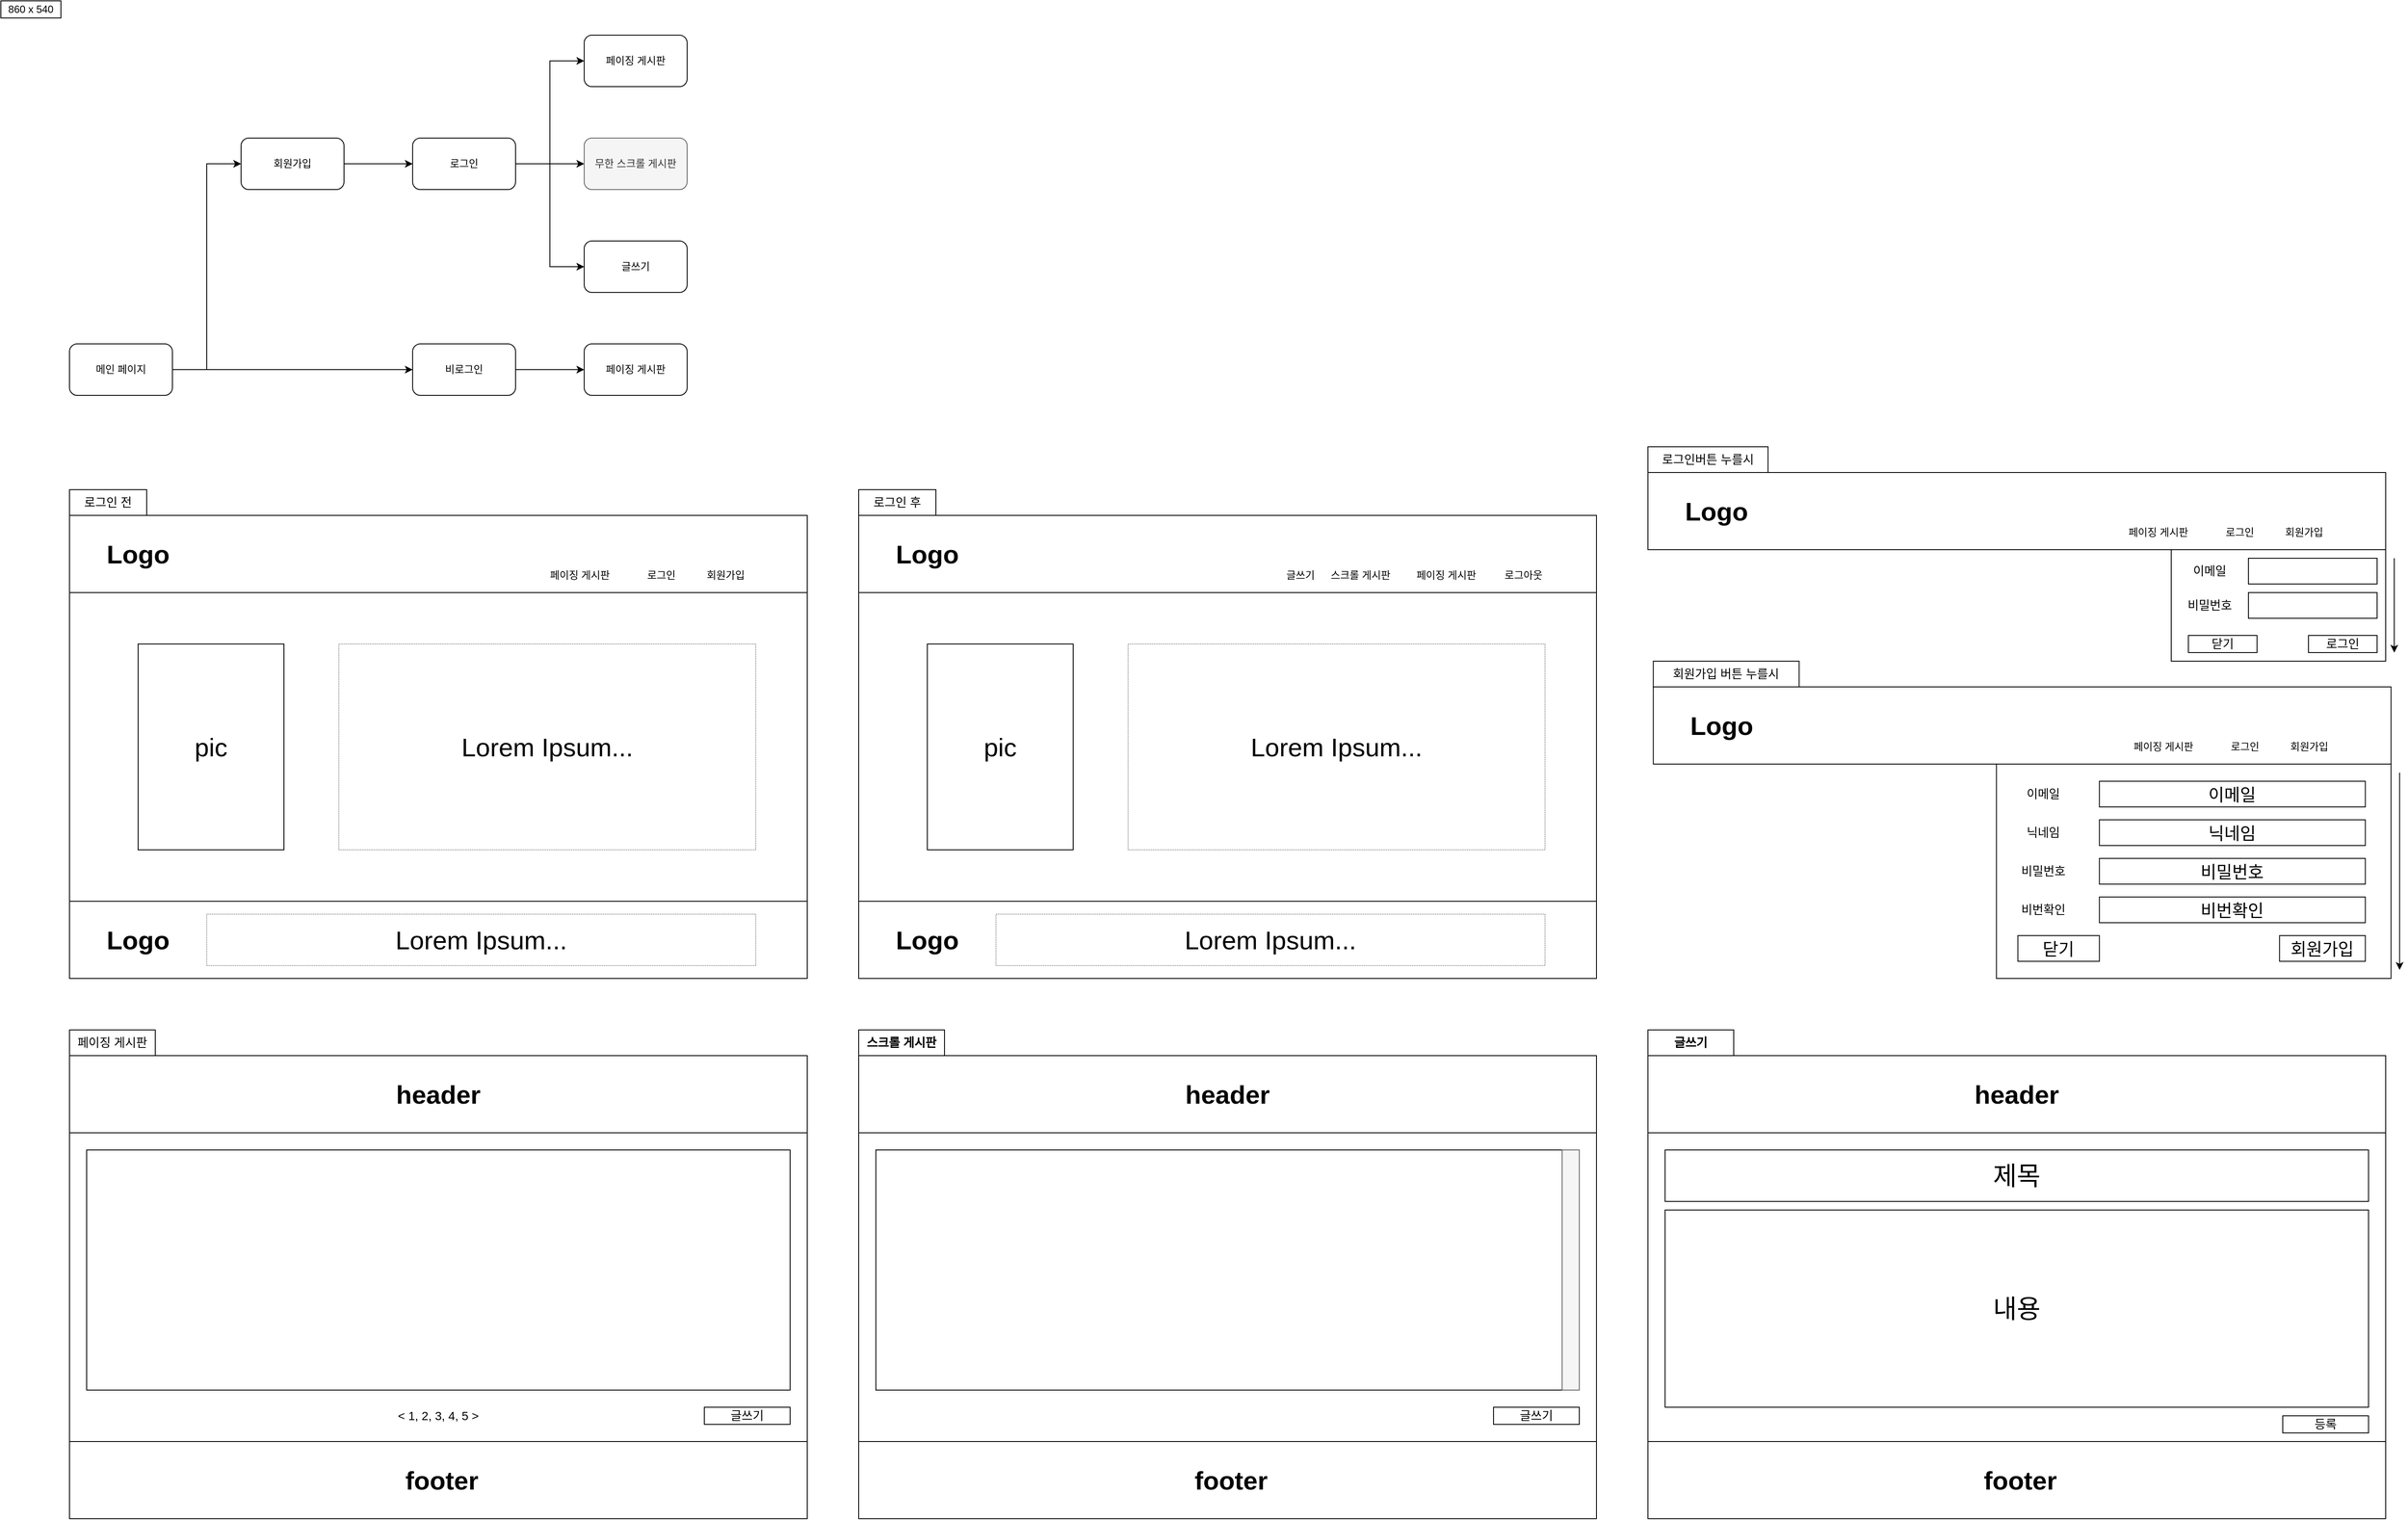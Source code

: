 <mxfile version="14.4.2" type="github">
  <diagram id="Vjg2m3wscV5dM73zTovs" name="Page-1">
    <mxGraphModel dx="1711" dy="890" grid="1" gridSize="10" guides="1" tooltips="1" connect="1" arrows="1" fold="1" page="1" pageScale="1" pageWidth="827" pageHeight="1169" math="0" shadow="0">
      <root>
        <mxCell id="0" />
        <mxCell id="1" parent="0" />
        <mxCell id="M9mfOsk55cMnhq7tO-Bw-17" value="" style="rounded=0;whiteSpace=wrap;html=1;" vertex="1" parent="1">
          <mxGeometry x="80" y="600" width="860" height="540" as="geometry" />
        </mxCell>
        <mxCell id="M9mfOsk55cMnhq7tO-Bw-20" value="" style="rounded=0;whiteSpace=wrap;html=1;" vertex="1" parent="1">
          <mxGeometry x="80" y="600" width="860" height="90" as="geometry" />
        </mxCell>
        <mxCell id="M9mfOsk55cMnhq7tO-Bw-5" style="edgeStyle=orthogonalEdgeStyle;rounded=0;orthogonalLoop=1;jettySize=auto;html=1;exitX=1;exitY=0.5;exitDx=0;exitDy=0;entryX=0;entryY=0.5;entryDx=0;entryDy=0;" edge="1" parent="1" source="M9mfOsk55cMnhq7tO-Bw-1" target="M9mfOsk55cMnhq7tO-Bw-2">
          <mxGeometry relative="1" as="geometry" />
        </mxCell>
        <mxCell id="M9mfOsk55cMnhq7tO-Bw-6" style="edgeStyle=orthogonalEdgeStyle;rounded=0;orthogonalLoop=1;jettySize=auto;html=1;exitX=1;exitY=0.5;exitDx=0;exitDy=0;entryX=0;entryY=0.5;entryDx=0;entryDy=0;" edge="1" parent="1" source="M9mfOsk55cMnhq7tO-Bw-1" target="M9mfOsk55cMnhq7tO-Bw-3">
          <mxGeometry relative="1" as="geometry" />
        </mxCell>
        <mxCell id="M9mfOsk55cMnhq7tO-Bw-1" value="&lt;div&gt;메인 페이지&lt;/div&gt;" style="rounded=1;whiteSpace=wrap;html=1;" vertex="1" parent="1">
          <mxGeometry x="80" y="400" width="120" height="60" as="geometry" />
        </mxCell>
        <mxCell id="M9mfOsk55cMnhq7tO-Bw-7" style="edgeStyle=orthogonalEdgeStyle;rounded=0;orthogonalLoop=1;jettySize=auto;html=1;exitX=1;exitY=0.5;exitDx=0;exitDy=0;entryX=0;entryY=0.5;entryDx=0;entryDy=0;" edge="1" parent="1" source="M9mfOsk55cMnhq7tO-Bw-2" target="M9mfOsk55cMnhq7tO-Bw-4">
          <mxGeometry relative="1" as="geometry" />
        </mxCell>
        <mxCell id="M9mfOsk55cMnhq7tO-Bw-2" value="회원가입" style="rounded=1;whiteSpace=wrap;html=1;" vertex="1" parent="1">
          <mxGeometry x="280" y="160" width="120" height="60" as="geometry" />
        </mxCell>
        <mxCell id="M9mfOsk55cMnhq7tO-Bw-13" value="" style="edgeStyle=orthogonalEdgeStyle;rounded=0;orthogonalLoop=1;jettySize=auto;html=1;" edge="1" parent="1" source="M9mfOsk55cMnhq7tO-Bw-3" target="M9mfOsk55cMnhq7tO-Bw-12">
          <mxGeometry relative="1" as="geometry" />
        </mxCell>
        <mxCell id="M9mfOsk55cMnhq7tO-Bw-3" value="비로그인" style="rounded=1;whiteSpace=wrap;html=1;" vertex="1" parent="1">
          <mxGeometry x="480" y="400" width="120" height="60" as="geometry" />
        </mxCell>
        <mxCell id="M9mfOsk55cMnhq7tO-Bw-14" value="" style="edgeStyle=orthogonalEdgeStyle;rounded=0;orthogonalLoop=1;jettySize=auto;html=1;" edge="1" parent="1" source="M9mfOsk55cMnhq7tO-Bw-4" target="M9mfOsk55cMnhq7tO-Bw-10">
          <mxGeometry relative="1" as="geometry" />
        </mxCell>
        <mxCell id="M9mfOsk55cMnhq7tO-Bw-15" style="edgeStyle=orthogonalEdgeStyle;rounded=0;orthogonalLoop=1;jettySize=auto;html=1;exitX=1;exitY=0.5;exitDx=0;exitDy=0;entryX=0;entryY=0.5;entryDx=0;entryDy=0;" edge="1" parent="1" source="M9mfOsk55cMnhq7tO-Bw-4" target="M9mfOsk55cMnhq7tO-Bw-8">
          <mxGeometry relative="1" as="geometry" />
        </mxCell>
        <mxCell id="M9mfOsk55cMnhq7tO-Bw-16" style="edgeStyle=orthogonalEdgeStyle;rounded=0;orthogonalLoop=1;jettySize=auto;html=1;exitX=1;exitY=0.5;exitDx=0;exitDy=0;entryX=0;entryY=0.5;entryDx=0;entryDy=0;" edge="1" parent="1" source="M9mfOsk55cMnhq7tO-Bw-4" target="M9mfOsk55cMnhq7tO-Bw-11">
          <mxGeometry relative="1" as="geometry" />
        </mxCell>
        <mxCell id="M9mfOsk55cMnhq7tO-Bw-4" value="로그인" style="rounded=1;whiteSpace=wrap;html=1;" vertex="1" parent="1">
          <mxGeometry x="480" y="160" width="120" height="60" as="geometry" />
        </mxCell>
        <mxCell id="M9mfOsk55cMnhq7tO-Bw-8" value="페이징 게시판" style="rounded=1;whiteSpace=wrap;html=1;" vertex="1" parent="1">
          <mxGeometry x="680" y="40" width="120" height="60" as="geometry" />
        </mxCell>
        <mxCell id="M9mfOsk55cMnhq7tO-Bw-10" value="무한 스크롤 게시판" style="rounded=1;whiteSpace=wrap;html=1;fillColor=#f5f5f5;strokeColor=#666666;fontColor=#333333;" vertex="1" parent="1">
          <mxGeometry x="680" y="160" width="120" height="60" as="geometry" />
        </mxCell>
        <mxCell id="M9mfOsk55cMnhq7tO-Bw-11" value="글쓰기" style="rounded=1;whiteSpace=wrap;html=1;" vertex="1" parent="1">
          <mxGeometry x="680" y="280" width="120" height="60" as="geometry" />
        </mxCell>
        <mxCell id="M9mfOsk55cMnhq7tO-Bw-12" value="페이징 게시판" style="rounded=1;whiteSpace=wrap;html=1;" vertex="1" parent="1">
          <mxGeometry x="680" y="400" width="120" height="60" as="geometry" />
        </mxCell>
        <mxCell id="M9mfOsk55cMnhq7tO-Bw-18" value="860 x 540" style="rounded=0;whiteSpace=wrap;html=1;" vertex="1" parent="1">
          <mxGeometry width="70" height="20" as="geometry" />
        </mxCell>
        <mxCell id="M9mfOsk55cMnhq7tO-Bw-19" value="&lt;font style=&quot;font-size: 30px&quot;&gt;Logo&lt;/font&gt;" style="text;html=1;strokeColor=none;fillColor=none;align=center;verticalAlign=middle;whiteSpace=wrap;rounded=0;fontStyle=1" vertex="1" parent="1">
          <mxGeometry x="110" y="620" width="100" height="50" as="geometry" />
        </mxCell>
        <mxCell id="M9mfOsk55cMnhq7tO-Bw-21" value="로그인" style="text;html=1;strokeColor=none;fillColor=none;align=center;verticalAlign=middle;whiteSpace=wrap;rounded=0;" vertex="1" parent="1">
          <mxGeometry x="750" y="660" width="40" height="20" as="geometry" />
        </mxCell>
        <mxCell id="M9mfOsk55cMnhq7tO-Bw-22" value="회원가입" style="text;html=1;strokeColor=none;fillColor=none;align=center;verticalAlign=middle;whiteSpace=wrap;rounded=0;" vertex="1" parent="1">
          <mxGeometry x="810" y="660" width="70" height="20" as="geometry" />
        </mxCell>
        <mxCell id="M9mfOsk55cMnhq7tO-Bw-23" value="페이징 게시판" style="text;html=1;strokeColor=none;fillColor=none;align=center;verticalAlign=middle;whiteSpace=wrap;rounded=0;" vertex="1" parent="1">
          <mxGeometry x="630" y="660" width="90" height="20" as="geometry" />
        </mxCell>
        <mxCell id="M9mfOsk55cMnhq7tO-Bw-24" value="" style="rounded=0;whiteSpace=wrap;html=1;" vertex="1" parent="1">
          <mxGeometry x="80" y="1050" width="860" height="90" as="geometry" />
        </mxCell>
        <mxCell id="M9mfOsk55cMnhq7tO-Bw-25" value="Logo" style="text;html=1;strokeColor=none;fillColor=none;align=center;verticalAlign=middle;whiteSpace=wrap;rounded=0;fontStyle=1;fontSize=30;" vertex="1" parent="1">
          <mxGeometry x="100" y="1070" width="120" height="50" as="geometry" />
        </mxCell>
        <mxCell id="M9mfOsk55cMnhq7tO-Bw-26" value="pic" style="rounded=0;whiteSpace=wrap;html=1;fontSize=30;" vertex="1" parent="1">
          <mxGeometry x="160" y="750" width="170" height="240" as="geometry" />
        </mxCell>
        <mxCell id="M9mfOsk55cMnhq7tO-Bw-27" value="Lorem Ipsum..." style="text;html=1;fillColor=none;align=center;verticalAlign=middle;whiteSpace=wrap;rounded=0;fontSize=30;dashed=1;dashPattern=1 1;strokeColor=#828282;" vertex="1" parent="1">
          <mxGeometry x="394" y="750" width="486" height="240" as="geometry" />
        </mxCell>
        <mxCell id="M9mfOsk55cMnhq7tO-Bw-28" value="로그인 전" style="rounded=0;whiteSpace=wrap;html=1;fontSize=14;gradientColor=#ffffff;" vertex="1" parent="1">
          <mxGeometry x="80" y="570" width="90" height="30" as="geometry" />
        </mxCell>
        <mxCell id="M9mfOsk55cMnhq7tO-Bw-30" value="Lorem Ipsum..." style="text;html=1;fillColor=none;align=center;verticalAlign=middle;whiteSpace=wrap;rounded=0;fontSize=30;dashed=1;dashPattern=1 1;strokeColor=#828282;" vertex="1" parent="1">
          <mxGeometry x="240" y="1065" width="640" height="60" as="geometry" />
        </mxCell>
        <mxCell id="M9mfOsk55cMnhq7tO-Bw-31" value="" style="rounded=0;whiteSpace=wrap;html=1;" vertex="1" parent="1">
          <mxGeometry x="1000" y="600" width="860" height="540" as="geometry" />
        </mxCell>
        <mxCell id="M9mfOsk55cMnhq7tO-Bw-32" value="" style="rounded=0;whiteSpace=wrap;html=1;" vertex="1" parent="1">
          <mxGeometry x="1000" y="600" width="860" height="90" as="geometry" />
        </mxCell>
        <mxCell id="M9mfOsk55cMnhq7tO-Bw-33" value="&lt;font style=&quot;font-size: 30px&quot;&gt;Logo&lt;/font&gt;" style="text;html=1;strokeColor=none;fillColor=none;align=center;verticalAlign=middle;whiteSpace=wrap;rounded=0;fontStyle=1" vertex="1" parent="1">
          <mxGeometry x="1030" y="620" width="100" height="50" as="geometry" />
        </mxCell>
        <mxCell id="M9mfOsk55cMnhq7tO-Bw-34" value="로그아웃" style="text;html=1;strokeColor=none;fillColor=none;align=center;verticalAlign=middle;whiteSpace=wrap;rounded=0;" vertex="1" parent="1">
          <mxGeometry x="1750" y="660" width="50" height="20" as="geometry" />
        </mxCell>
        <mxCell id="M9mfOsk55cMnhq7tO-Bw-36" value="페이징 게시판" style="text;html=1;strokeColor=none;fillColor=none;align=center;verticalAlign=middle;whiteSpace=wrap;rounded=0;" vertex="1" parent="1">
          <mxGeometry x="1640" y="660" width="90" height="20" as="geometry" />
        </mxCell>
        <mxCell id="M9mfOsk55cMnhq7tO-Bw-37" value="" style="rounded=0;whiteSpace=wrap;html=1;" vertex="1" parent="1">
          <mxGeometry x="1000" y="1050" width="860" height="90" as="geometry" />
        </mxCell>
        <mxCell id="M9mfOsk55cMnhq7tO-Bw-38" value="Logo" style="text;html=1;strokeColor=none;fillColor=none;align=center;verticalAlign=middle;whiteSpace=wrap;rounded=0;fontStyle=1;fontSize=30;" vertex="1" parent="1">
          <mxGeometry x="1020" y="1070" width="120" height="50" as="geometry" />
        </mxCell>
        <mxCell id="M9mfOsk55cMnhq7tO-Bw-39" value="pic" style="rounded=0;whiteSpace=wrap;html=1;fontSize=30;" vertex="1" parent="1">
          <mxGeometry x="1080" y="750" width="170" height="240" as="geometry" />
        </mxCell>
        <mxCell id="M9mfOsk55cMnhq7tO-Bw-40" value="Lorem Ipsum..." style="text;html=1;fillColor=none;align=center;verticalAlign=middle;whiteSpace=wrap;rounded=0;fontSize=30;dashed=1;dashPattern=1 1;strokeColor=#828282;" vertex="1" parent="1">
          <mxGeometry x="1314" y="750" width="486" height="240" as="geometry" />
        </mxCell>
        <mxCell id="M9mfOsk55cMnhq7tO-Bw-41" value="로그인 후" style="rounded=0;whiteSpace=wrap;html=1;fontSize=14;gradientColor=#ffffff;" vertex="1" parent="1">
          <mxGeometry x="1000" y="570" width="90" height="30" as="geometry" />
        </mxCell>
        <mxCell id="M9mfOsk55cMnhq7tO-Bw-42" value="Lorem Ipsum..." style="text;html=1;fillColor=none;align=center;verticalAlign=middle;whiteSpace=wrap;rounded=0;fontSize=30;dashed=1;dashPattern=1 1;strokeColor=#828282;" vertex="1" parent="1">
          <mxGeometry x="1160" y="1065" width="640" height="60" as="geometry" />
        </mxCell>
        <mxCell id="M9mfOsk55cMnhq7tO-Bw-43" value="스크롤 게시판" style="text;html=1;strokeColor=none;fillColor=none;align=center;verticalAlign=middle;whiteSpace=wrap;rounded=0;" vertex="1" parent="1">
          <mxGeometry x="1540" y="660" width="90" height="20" as="geometry" />
        </mxCell>
        <mxCell id="M9mfOsk55cMnhq7tO-Bw-45" value="글쓰기" style="text;html=1;strokeColor=none;fillColor=none;align=center;verticalAlign=middle;whiteSpace=wrap;rounded=0;" vertex="1" parent="1">
          <mxGeometry x="1470" y="660" width="90" height="20" as="geometry" />
        </mxCell>
        <mxCell id="M9mfOsk55cMnhq7tO-Bw-46" value="" style="rounded=0;whiteSpace=wrap;html=1;" vertex="1" parent="1">
          <mxGeometry x="80" y="1230" width="860" height="540" as="geometry" />
        </mxCell>
        <mxCell id="M9mfOsk55cMnhq7tO-Bw-47" value="" style="rounded=0;whiteSpace=wrap;html=1;" vertex="1" parent="1">
          <mxGeometry x="80" y="1230" width="860" height="90" as="geometry" />
        </mxCell>
        <mxCell id="M9mfOsk55cMnhq7tO-Bw-52" value="" style="rounded=0;whiteSpace=wrap;html=1;" vertex="1" parent="1">
          <mxGeometry x="80" y="1680" width="860" height="90" as="geometry" />
        </mxCell>
        <mxCell id="M9mfOsk55cMnhq7tO-Bw-53" value="&amp;nbsp;footer" style="text;html=1;strokeColor=none;fillColor=none;align=center;verticalAlign=middle;whiteSpace=wrap;rounded=0;fontStyle=1;fontSize=30;" vertex="1" parent="1">
          <mxGeometry x="450" y="1700" width="120" height="50" as="geometry" />
        </mxCell>
        <mxCell id="M9mfOsk55cMnhq7tO-Bw-54" value="" style="rounded=0;whiteSpace=wrap;html=1;fontSize=30;" vertex="1" parent="1">
          <mxGeometry x="100" y="1340" width="820" height="280" as="geometry" />
        </mxCell>
        <mxCell id="M9mfOsk55cMnhq7tO-Bw-56" value="페이징 게시판" style="rounded=0;whiteSpace=wrap;html=1;fontSize=14;gradientColor=#ffffff;" vertex="1" parent="1">
          <mxGeometry x="80" y="1200" width="100" height="30" as="geometry" />
        </mxCell>
        <mxCell id="M9mfOsk55cMnhq7tO-Bw-58" value="header" style="text;html=1;strokeColor=none;fillColor=none;align=center;verticalAlign=middle;whiteSpace=wrap;rounded=0;fontStyle=1;fontSize=30;" vertex="1" parent="1">
          <mxGeometry x="450" y="1250" width="120" height="50" as="geometry" />
        </mxCell>
        <mxCell id="M9mfOsk55cMnhq7tO-Bw-65" value="스크롤 게시판" style="rounded=0;whiteSpace=wrap;html=1;fontSize=14;gradientColor=#ffffff;fontStyle=1" vertex="1" parent="1">
          <mxGeometry x="1000" y="1200" width="100" height="30" as="geometry" />
        </mxCell>
        <mxCell id="M9mfOsk55cMnhq7tO-Bw-70" value="&amp;lt; 1, 2, 3, 4, 5 &amp;gt;" style="text;html=1;strokeColor=none;fillColor=none;align=center;verticalAlign=middle;whiteSpace=wrap;rounded=0;fontSize=14;" vertex="1" parent="1">
          <mxGeometry x="450" y="1640" width="120" height="20" as="geometry" />
        </mxCell>
        <mxCell id="M9mfOsk55cMnhq7tO-Bw-73" value="글쓰기" style="rounded=0;whiteSpace=wrap;html=1;strokeColor=#000000;gradientColor=#ffffff;fontSize=14;" vertex="1" parent="1">
          <mxGeometry x="820" y="1640" width="100" height="20" as="geometry" />
        </mxCell>
        <mxCell id="M9mfOsk55cMnhq7tO-Bw-74" value="" style="rounded=0;whiteSpace=wrap;html=1;" vertex="1" parent="1">
          <mxGeometry x="1000" y="1230" width="860" height="540" as="geometry" />
        </mxCell>
        <mxCell id="M9mfOsk55cMnhq7tO-Bw-75" value="" style="rounded=0;whiteSpace=wrap;html=1;" vertex="1" parent="1">
          <mxGeometry x="1000" y="1230" width="860" height="90" as="geometry" />
        </mxCell>
        <mxCell id="M9mfOsk55cMnhq7tO-Bw-76" value="" style="rounded=0;whiteSpace=wrap;html=1;" vertex="1" parent="1">
          <mxGeometry x="1000" y="1680" width="860" height="90" as="geometry" />
        </mxCell>
        <mxCell id="M9mfOsk55cMnhq7tO-Bw-77" value="&amp;nbsp;footer" style="text;html=1;strokeColor=none;fillColor=none;align=center;verticalAlign=middle;whiteSpace=wrap;rounded=0;fontStyle=1;fontSize=30;" vertex="1" parent="1">
          <mxGeometry x="1370" y="1700" width="120" height="50" as="geometry" />
        </mxCell>
        <mxCell id="M9mfOsk55cMnhq7tO-Bw-78" value="" style="rounded=0;whiteSpace=wrap;html=1;fontSize=30;" vertex="1" parent="1">
          <mxGeometry x="1020" y="1340" width="820" height="280" as="geometry" />
        </mxCell>
        <mxCell id="M9mfOsk55cMnhq7tO-Bw-80" value="header" style="text;html=1;strokeColor=none;fillColor=none;align=center;verticalAlign=middle;whiteSpace=wrap;rounded=0;fontStyle=1;fontSize=30;" vertex="1" parent="1">
          <mxGeometry x="1370" y="1250" width="120" height="50" as="geometry" />
        </mxCell>
        <mxCell id="M9mfOsk55cMnhq7tO-Bw-82" value="글쓰기" style="rounded=0;whiteSpace=wrap;html=1;strokeColor=#000000;gradientColor=#ffffff;fontSize=14;" vertex="1" parent="1">
          <mxGeometry x="1740" y="1640" width="100" height="20" as="geometry" />
        </mxCell>
        <mxCell id="M9mfOsk55cMnhq7tO-Bw-83" value="" style="rounded=0;whiteSpace=wrap;html=1;strokeColor=#666666;fontSize=14;fillColor=#f5f5f5;fontColor=#333333;" vertex="1" parent="1">
          <mxGeometry x="1820" y="1340" width="20" height="280" as="geometry" />
        </mxCell>
        <mxCell id="M9mfOsk55cMnhq7tO-Bw-84" value="글쓰기" style="rounded=0;whiteSpace=wrap;html=1;fontSize=14;gradientColor=#ffffff;fontStyle=1" vertex="1" parent="1">
          <mxGeometry x="1920" y="1200" width="100" height="30" as="geometry" />
        </mxCell>
        <mxCell id="M9mfOsk55cMnhq7tO-Bw-85" value="" style="rounded=0;whiteSpace=wrap;html=1;" vertex="1" parent="1">
          <mxGeometry x="1920" y="1230" width="860" height="540" as="geometry" />
        </mxCell>
        <mxCell id="M9mfOsk55cMnhq7tO-Bw-86" value="" style="rounded=0;whiteSpace=wrap;html=1;" vertex="1" parent="1">
          <mxGeometry x="1920" y="1230" width="860" height="90" as="geometry" />
        </mxCell>
        <mxCell id="M9mfOsk55cMnhq7tO-Bw-87" value="" style="rounded=0;whiteSpace=wrap;html=1;" vertex="1" parent="1">
          <mxGeometry x="1920" y="1680" width="860" height="90" as="geometry" />
        </mxCell>
        <mxCell id="M9mfOsk55cMnhq7tO-Bw-88" value="&amp;nbsp;footer" style="text;html=1;strokeColor=none;fillColor=none;align=center;verticalAlign=middle;whiteSpace=wrap;rounded=0;fontStyle=1;fontSize=30;" vertex="1" parent="1">
          <mxGeometry x="2290" y="1700" width="120" height="50" as="geometry" />
        </mxCell>
        <mxCell id="M9mfOsk55cMnhq7tO-Bw-89" value="내용" style="rounded=0;whiteSpace=wrap;html=1;fontSize=30;" vertex="1" parent="1">
          <mxGeometry x="1940" y="1410" width="820" height="230" as="geometry" />
        </mxCell>
        <mxCell id="M9mfOsk55cMnhq7tO-Bw-90" value="header" style="text;html=1;strokeColor=none;fillColor=none;align=center;verticalAlign=middle;whiteSpace=wrap;rounded=0;fontStyle=1;fontSize=30;" vertex="1" parent="1">
          <mxGeometry x="2290" y="1250" width="120" height="50" as="geometry" />
        </mxCell>
        <mxCell id="M9mfOsk55cMnhq7tO-Bw-91" value="등록" style="rounded=0;whiteSpace=wrap;html=1;strokeColor=#000000;gradientColor=#ffffff;fontSize=14;" vertex="1" parent="1">
          <mxGeometry x="2660" y="1650" width="100" height="20" as="geometry" />
        </mxCell>
        <mxCell id="M9mfOsk55cMnhq7tO-Bw-93" value="제목" style="rounded=0;whiteSpace=wrap;html=1;strokeColor=#000000;gradientColor=#ffffff;fontSize=30;verticalAlign=middle;" vertex="1" parent="1">
          <mxGeometry x="1940" y="1340" width="820" height="60" as="geometry" />
        </mxCell>
        <mxCell id="M9mfOsk55cMnhq7tO-Bw-95" value="" style="rounded=0;whiteSpace=wrap;html=1;" vertex="1" parent="1">
          <mxGeometry x="1926.25" y="800" width="860" height="90" as="geometry" />
        </mxCell>
        <mxCell id="M9mfOsk55cMnhq7tO-Bw-96" value="&lt;font style=&quot;font-size: 30px&quot;&gt;Logo&lt;/font&gt;" style="text;html=1;strokeColor=none;fillColor=none;align=center;verticalAlign=middle;whiteSpace=wrap;rounded=0;fontStyle=1" vertex="1" parent="1">
          <mxGeometry x="1956.25" y="820" width="100" height="50" as="geometry" />
        </mxCell>
        <mxCell id="M9mfOsk55cMnhq7tO-Bw-103" value="회원가입 버튼 누를시" style="rounded=0;whiteSpace=wrap;html=1;fontSize=14;gradientColor=#ffffff;" vertex="1" parent="1">
          <mxGeometry x="1926.25" y="770" width="170" height="30" as="geometry" />
        </mxCell>
        <mxCell id="M9mfOsk55cMnhq7tO-Bw-107" value="로그인" style="text;html=1;strokeColor=none;fillColor=none;align=center;verticalAlign=middle;whiteSpace=wrap;rounded=0;" vertex="1" parent="1">
          <mxGeometry x="2596.25" y="860" width="40" height="20" as="geometry" />
        </mxCell>
        <mxCell id="M9mfOsk55cMnhq7tO-Bw-108" value="회원가입" style="text;html=1;strokeColor=none;fillColor=none;align=center;verticalAlign=middle;whiteSpace=wrap;rounded=0;" vertex="1" parent="1">
          <mxGeometry x="2656.25" y="860" width="70" height="20" as="geometry" />
        </mxCell>
        <mxCell id="M9mfOsk55cMnhq7tO-Bw-109" value="페이징 게시판" style="text;html=1;strokeColor=none;fillColor=none;align=center;verticalAlign=middle;whiteSpace=wrap;rounded=0;" vertex="1" parent="1">
          <mxGeometry x="2476.25" y="860" width="90" height="20" as="geometry" />
        </mxCell>
        <mxCell id="M9mfOsk55cMnhq7tO-Bw-110" value="" style="rounded=0;whiteSpace=wrap;html=1;strokeColor=#000000;gradientColor=#ffffff;fontSize=30;" vertex="1" parent="1">
          <mxGeometry x="2326.25" y="890" width="460" height="250" as="geometry" />
        </mxCell>
        <mxCell id="M9mfOsk55cMnhq7tO-Bw-112" value="이메일" style="rounded=0;whiteSpace=wrap;html=1;strokeColor=#000000;gradientColor=#ffffff;fontSize=20;" vertex="1" parent="1">
          <mxGeometry x="2446.25" y="910" width="310" height="30" as="geometry" />
        </mxCell>
        <mxCell id="M9mfOsk55cMnhq7tO-Bw-113" value="비밀번호" style="rounded=0;whiteSpace=wrap;html=1;strokeColor=#000000;gradientColor=#ffffff;fontSize=20;" vertex="1" parent="1">
          <mxGeometry x="2446.25" y="1000" width="310" height="30" as="geometry" />
        </mxCell>
        <mxCell id="M9mfOsk55cMnhq7tO-Bw-114" value="비번확인" style="rounded=0;whiteSpace=wrap;html=1;strokeColor=#000000;gradientColor=#ffffff;fontSize=20;" vertex="1" parent="1">
          <mxGeometry x="2446.25" y="1045" width="310" height="30" as="geometry" />
        </mxCell>
        <mxCell id="M9mfOsk55cMnhq7tO-Bw-115" value="닉네임" style="rounded=0;whiteSpace=wrap;html=1;strokeColor=#000000;gradientColor=#ffffff;fontSize=20;" vertex="1" parent="1">
          <mxGeometry x="2446.25" y="955" width="310" height="30" as="geometry" />
        </mxCell>
        <mxCell id="M9mfOsk55cMnhq7tO-Bw-116" value="회원가입" style="rounded=0;whiteSpace=wrap;html=1;strokeColor=#000000;gradientColor=#ffffff;fontSize=20;" vertex="1" parent="1">
          <mxGeometry x="2656.25" y="1090" width="100" height="30" as="geometry" />
        </mxCell>
        <mxCell id="M9mfOsk55cMnhq7tO-Bw-118" value="" style="rounded=0;whiteSpace=wrap;html=1;" vertex="1" parent="1">
          <mxGeometry x="1920" y="550" width="860" height="90" as="geometry" />
        </mxCell>
        <mxCell id="M9mfOsk55cMnhq7tO-Bw-119" value="&lt;font style=&quot;font-size: 30px&quot;&gt;Logo&lt;/font&gt;" style="text;html=1;strokeColor=none;fillColor=none;align=center;verticalAlign=middle;whiteSpace=wrap;rounded=0;fontStyle=1" vertex="1" parent="1">
          <mxGeometry x="1950" y="570" width="100" height="50" as="geometry" />
        </mxCell>
        <mxCell id="M9mfOsk55cMnhq7tO-Bw-120" value="로그인" style="text;html=1;strokeColor=none;fillColor=none;align=center;verticalAlign=middle;whiteSpace=wrap;rounded=0;" vertex="1" parent="1">
          <mxGeometry x="2590" y="610" width="40" height="20" as="geometry" />
        </mxCell>
        <mxCell id="M9mfOsk55cMnhq7tO-Bw-121" value="회원가입" style="text;html=1;strokeColor=none;fillColor=none;align=center;verticalAlign=middle;whiteSpace=wrap;rounded=0;" vertex="1" parent="1">
          <mxGeometry x="2650" y="610" width="70" height="20" as="geometry" />
        </mxCell>
        <mxCell id="M9mfOsk55cMnhq7tO-Bw-122" value="페이징 게시판" style="text;html=1;strokeColor=none;fillColor=none;align=center;verticalAlign=middle;whiteSpace=wrap;rounded=0;" vertex="1" parent="1">
          <mxGeometry x="2470" y="610" width="90" height="20" as="geometry" />
        </mxCell>
        <mxCell id="M9mfOsk55cMnhq7tO-Bw-123" value="" style="rounded=0;whiteSpace=wrap;html=1;strokeColor=#000000;gradientColor=#ffffff;fontSize=20;" vertex="1" parent="1">
          <mxGeometry x="2530" y="640" width="250" height="130" as="geometry" />
        </mxCell>
        <mxCell id="M9mfOsk55cMnhq7tO-Bw-124" value="" style="rounded=0;whiteSpace=wrap;html=1;strokeColor=#000000;gradientColor=#ffffff;fontSize=20;" vertex="1" parent="1">
          <mxGeometry x="2620" y="650" width="150" height="30" as="geometry" />
        </mxCell>
        <mxCell id="M9mfOsk55cMnhq7tO-Bw-125" value="" style="rounded=0;whiteSpace=wrap;html=1;strokeColor=#000000;gradientColor=#ffffff;fontSize=20;" vertex="1" parent="1">
          <mxGeometry x="2620" y="690" width="150" height="30" as="geometry" />
        </mxCell>
        <mxCell id="M9mfOsk55cMnhq7tO-Bw-127" value="로그인" style="rounded=0;whiteSpace=wrap;html=1;strokeColor=#000000;gradientColor=#ffffff;fontSize=14;" vertex="1" parent="1">
          <mxGeometry x="2690" y="740" width="80" height="20" as="geometry" />
        </mxCell>
        <mxCell id="M9mfOsk55cMnhq7tO-Bw-128" value="이메일" style="text;html=1;strokeColor=none;fillColor=none;align=center;verticalAlign=middle;whiteSpace=wrap;rounded=0;fontSize=14;" vertex="1" parent="1">
          <mxGeometry x="2540" y="655" width="70" height="20" as="geometry" />
        </mxCell>
        <mxCell id="M9mfOsk55cMnhq7tO-Bw-129" value="비밀번호" style="text;html=1;strokeColor=none;fillColor=none;align=center;verticalAlign=middle;whiteSpace=wrap;rounded=0;fontSize=14;" vertex="1" parent="1">
          <mxGeometry x="2540" y="695" width="70" height="20" as="geometry" />
        </mxCell>
        <mxCell id="M9mfOsk55cMnhq7tO-Bw-131" value="로그인버튼 누를시" style="rounded=0;whiteSpace=wrap;html=1;fontSize=14;gradientColor=#ffffff;" vertex="1" parent="1">
          <mxGeometry x="1920" y="520" width="140" height="30" as="geometry" />
        </mxCell>
        <mxCell id="M9mfOsk55cMnhq7tO-Bw-132" value="이메일" style="text;html=1;strokeColor=none;fillColor=none;align=center;verticalAlign=middle;whiteSpace=wrap;rounded=0;fontSize=14;" vertex="1" parent="1">
          <mxGeometry x="2356.25" y="915" width="50" height="20" as="geometry" />
        </mxCell>
        <mxCell id="M9mfOsk55cMnhq7tO-Bw-133" value="닉네임" style="text;html=1;strokeColor=none;fillColor=none;align=center;verticalAlign=middle;whiteSpace=wrap;rounded=0;fontSize=14;" vertex="1" parent="1">
          <mxGeometry x="2356.25" y="960" width="50" height="20" as="geometry" />
        </mxCell>
        <mxCell id="M9mfOsk55cMnhq7tO-Bw-134" value="비밀번호" style="text;html=1;strokeColor=none;fillColor=none;align=center;verticalAlign=middle;whiteSpace=wrap;rounded=0;fontSize=14;" vertex="1" parent="1">
          <mxGeometry x="2351.25" y="1005" width="60" height="20" as="geometry" />
        </mxCell>
        <mxCell id="M9mfOsk55cMnhq7tO-Bw-135" value="비번확인" style="text;html=1;strokeColor=none;fillColor=none;align=center;verticalAlign=middle;whiteSpace=wrap;rounded=0;fontSize=14;" vertex="1" parent="1">
          <mxGeometry x="2351.25" y="1050" width="60" height="20" as="geometry" />
        </mxCell>
        <mxCell id="M9mfOsk55cMnhq7tO-Bw-136" value="" style="endArrow=classic;html=1;fontSize=14;" edge="1" parent="1">
          <mxGeometry width="50" height="50" relative="1" as="geometry">
            <mxPoint x="2796.25" y="900" as="sourcePoint" />
            <mxPoint x="2796.25" y="1130" as="targetPoint" />
          </mxGeometry>
        </mxCell>
        <mxCell id="M9mfOsk55cMnhq7tO-Bw-137" value="" style="endArrow=classic;html=1;fontSize=14;" edge="1" parent="1">
          <mxGeometry width="50" height="50" relative="1" as="geometry">
            <mxPoint x="2790" y="650.0" as="sourcePoint" />
            <mxPoint x="2790" y="760" as="targetPoint" />
          </mxGeometry>
        </mxCell>
        <mxCell id="M9mfOsk55cMnhq7tO-Bw-138" value="닫기" style="rounded=0;whiteSpace=wrap;html=1;strokeColor=#000000;gradientColor=#ffffff;fontSize=14;" vertex="1" parent="1">
          <mxGeometry x="2550" y="740" width="80" height="20" as="geometry" />
        </mxCell>
        <mxCell id="M9mfOsk55cMnhq7tO-Bw-139" value="닫기" style="rounded=0;whiteSpace=wrap;html=1;strokeColor=#000000;gradientColor=#ffffff;fontSize=20;" vertex="1" parent="1">
          <mxGeometry x="2351.25" y="1090" width="95" height="30" as="geometry" />
        </mxCell>
      </root>
    </mxGraphModel>
  </diagram>
</mxfile>
